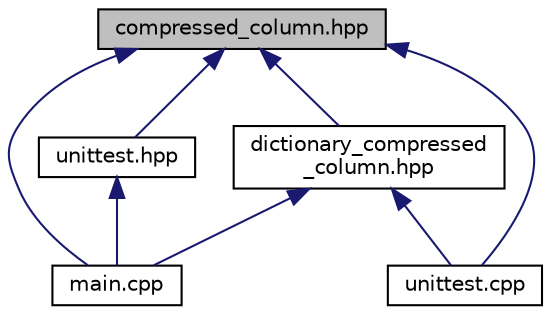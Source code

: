 digraph "compressed_column.hpp"
{
  edge [fontname="Helvetica",fontsize="10",labelfontname="Helvetica",labelfontsize="10"];
  node [fontname="Helvetica",fontsize="10",shape=record];
  Node1 [label="compressed_column.hpp",height=0.2,width=0.4,color="black", fillcolor="grey75", style="filled", fontcolor="black"];
  Node1 -> Node2 [dir="back",color="midnightblue",fontsize="10",style="solid",fontname="Helvetica"];
  Node2 [label="dictionary_compressed\l_column.hpp",height=0.2,width=0.4,color="black", fillcolor="white", style="filled",URL="$dictionary__compressed__column_8hpp.htm"];
  Node2 -> Node3 [dir="back",color="midnightblue",fontsize="10",style="solid",fontname="Helvetica"];
  Node3 [label="main.cpp",height=0.2,width=0.4,color="black", fillcolor="white", style="filled",URL="$main_8cpp.htm"];
  Node2 -> Node4 [dir="back",color="midnightblue",fontsize="10",style="solid",fontname="Helvetica"];
  Node4 [label="unittest.cpp",height=0.2,width=0.4,color="black", fillcolor="white", style="filled",URL="$unittest_8cpp.htm"];
  Node1 -> Node3 [dir="back",color="midnightblue",fontsize="10",style="solid",fontname="Helvetica"];
  Node1 -> Node5 [dir="back",color="midnightblue",fontsize="10",style="solid",fontname="Helvetica"];
  Node5 [label="unittest.hpp",height=0.2,width=0.4,color="black", fillcolor="white", style="filled",URL="$unittest_8hpp.htm"];
  Node5 -> Node3 [dir="back",color="midnightblue",fontsize="10",style="solid",fontname="Helvetica"];
  Node1 -> Node4 [dir="back",color="midnightblue",fontsize="10",style="solid",fontname="Helvetica"];
}
